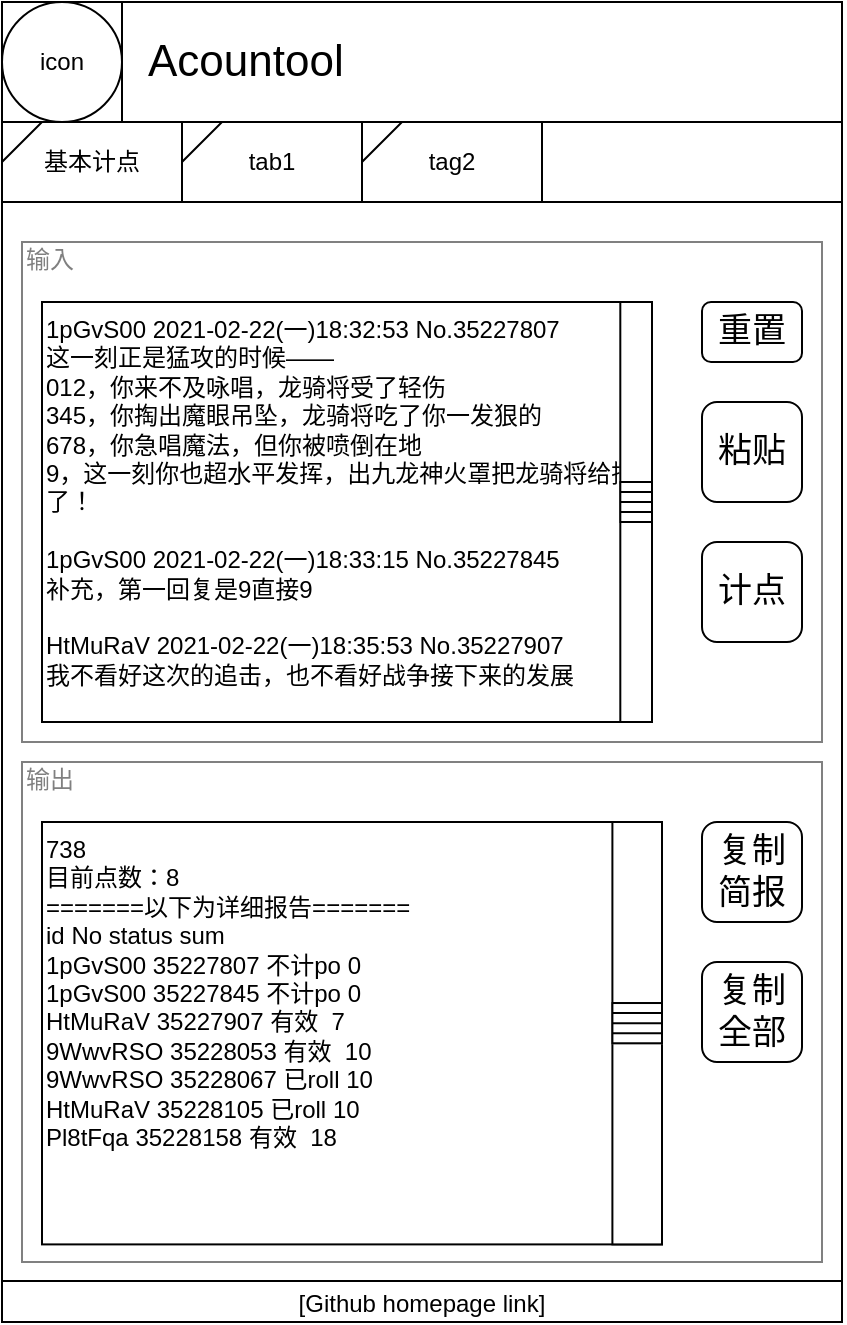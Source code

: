 <mxfile version="13.2.2" type="device" pages="2"><diagram id="1tYtXd6VgDwOsL3xIWi9" name="v2"><mxGraphModel dx="1072" dy="792" grid="1" gridSize="10" guides="1" tooltips="1" connect="1" arrows="1" fold="1" page="1" pageScale="1" pageWidth="827" pageHeight="1169" math="0" shadow="0"><root><mxCell id="C2sHFtdLwFELnyBVOlxI-0"/><mxCell id="C2sHFtdLwFELnyBVOlxI-1" style="" parent="C2sHFtdLwFELnyBVOlxI-0"/><mxCell id="aeHBT6tcuGYUK8Wo6qIY-0" value="" style="rounded=0;whiteSpace=wrap;html=1;fillColor=none;" parent="C2sHFtdLwFELnyBVOlxI-1" vertex="1"><mxGeometry x="40" y="40" width="420" height="660" as="geometry"/></mxCell><mxCell id="aeHBT6tcuGYUK8Wo6qIY-1" value="&lt;span style=&quot;font-size: 22px&quot;&gt;&amp;nbsp; Acountool&lt;/span&gt;" style="rounded=0;whiteSpace=wrap;html=1;align=left;" parent="C2sHFtdLwFELnyBVOlxI-1" vertex="1"><mxGeometry x="100" y="40" width="360" height="60" as="geometry"/></mxCell><mxCell id="aeHBT6tcuGYUK8Wo6qIY-2" value="" style="rounded=0;whiteSpace=wrap;html=1;" parent="C2sHFtdLwFELnyBVOlxI-1" vertex="1"><mxGeometry x="40" y="100" width="420" height="40" as="geometry"/></mxCell><mxCell id="aeHBT6tcuGYUK8Wo6qIY-3" value="基本计点" style="shape=card;whiteSpace=wrap;html=1;size=20;direction=east;" parent="C2sHFtdLwFELnyBVOlxI-1" vertex="1"><mxGeometry x="40" y="100" width="90" height="40" as="geometry"/></mxCell><mxCell id="aeHBT6tcuGYUK8Wo6qIY-4" value="tab1" style="shape=card;whiteSpace=wrap;html=1;size=20;direction=east;" parent="C2sHFtdLwFELnyBVOlxI-1" vertex="1"><mxGeometry x="130" y="100" width="90" height="40" as="geometry"/></mxCell><mxCell id="aeHBT6tcuGYUK8Wo6qIY-5" value="tag2" style="shape=card;whiteSpace=wrap;html=1;size=20;direction=east;" parent="C2sHFtdLwFELnyBVOlxI-1" vertex="1"><mxGeometry x="220" y="100" width="90" height="40" as="geometry"/></mxCell><mxCell id="aeHBT6tcuGYUK8Wo6qIY-6" value="粘贴" style="rounded=1;whiteSpace=wrap;html=1;fontSize=17;" parent="C2sHFtdLwFELnyBVOlxI-1" vertex="1"><mxGeometry x="390" y="240" width="50" height="50" as="geometry"/></mxCell><mxCell id="aeHBT6tcuGYUK8Wo6qIY-7" value="复制简报" style="rounded=1;whiteSpace=wrap;html=1;fontSize=17;" parent="C2sHFtdLwFELnyBVOlxI-1" vertex="1"><mxGeometry x="390" y="450" width="50" height="50" as="geometry"/></mxCell><mxCell id="aeHBT6tcuGYUK8Wo6qIY-8" value="重置" style="rounded=1;whiteSpace=wrap;html=1;fontSize=17;" parent="C2sHFtdLwFELnyBVOlxI-1" vertex="1"><mxGeometry x="390" y="190" width="50" height="30" as="geometry"/></mxCell><mxCell id="aeHBT6tcuGYUK8Wo6qIY-9" value="计点" style="rounded=1;whiteSpace=wrap;html=1;fontSize=17;" parent="C2sHFtdLwFELnyBVOlxI-1" vertex="1"><mxGeometry x="390" y="310" width="50" height="50" as="geometry"/></mxCell><mxCell id="aeHBT6tcuGYUK8Wo6qIY-10" value="&lt;font style=&quot;font-size: 12px&quot;&gt;[Github homepage link]&lt;/font&gt;" style="text;html=1;strokeColor=none;fillColor=none;align=center;verticalAlign=middle;whiteSpace=wrap;rounded=0;fontSize=17;" parent="C2sHFtdLwFELnyBVOlxI-1" vertex="1"><mxGeometry x="40" y="680" width="420" height="20" as="geometry"/></mxCell><mxCell id="aeHBT6tcuGYUK8Wo6qIY-11" value="icon" style="ellipse;whiteSpace=wrap;html=1;aspect=fixed;align=center;" parent="C2sHFtdLwFELnyBVOlxI-1" vertex="1"><mxGeometry x="40" y="40" width="60" height="60" as="geometry"/></mxCell><mxCell id="aeHBT6tcuGYUK8Wo6qIY-12" value="" style="group" parent="C2sHFtdLwFELnyBVOlxI-1" vertex="1" connectable="0"><mxGeometry x="60" y="190" width="305" height="210" as="geometry"/></mxCell><mxCell id="aeHBT6tcuGYUK8Wo6qIY-13" value="&lt;div&gt;1pGvS00 2021-02-22(一)18:32:53 No.35227807&lt;/div&gt;&lt;div&gt;这一刻正是猛攻的时候——&lt;/div&gt;&lt;div&gt;012，你来不及咏唱，龙骑将受了轻伤&lt;/div&gt;&lt;div&gt;345，你掏出魔眼吊坠，龙骑将吃了你一发狠的&lt;/div&gt;&lt;div&gt;678，你急唱魔法，但你被喷倒在地&lt;/div&gt;&lt;div&gt;9，这一刻你也超水平发挥，出九龙神火罩把龙骑将给控了！&lt;/div&gt;&lt;div&gt;&lt;br&gt;&lt;/div&gt;&lt;div&gt;1pGvS00 2021-02-22(一)18:33:15 No.35227845&lt;/div&gt;&lt;div&gt;补充，第一回复是9直接9&lt;/div&gt;&lt;div&gt;&lt;br&gt;&lt;/div&gt;&lt;div&gt;HtMuRaV 2021-02-22(一)18:35:53 No.35227907&lt;/div&gt;&lt;div&gt;我不看好这次的追击，也不看好战争接下来的发展&lt;/div&gt;&lt;div&gt;&lt;br&gt;&lt;/div&gt;" style="rounded=0;whiteSpace=wrap;html=1;align=left;verticalAlign=top;" parent="aeHBT6tcuGYUK8Wo6qIY-12" vertex="1"><mxGeometry width="305" height="210" as="geometry"/></mxCell><mxCell id="aeHBT6tcuGYUK8Wo6qIY-14" value="" style="group" parent="aeHBT6tcuGYUK8Wo6qIY-12" vertex="1" connectable="0"><mxGeometry x="289.156" width="15.844" height="210" as="geometry"/></mxCell><mxCell id="aeHBT6tcuGYUK8Wo6qIY-15" value="" style="rounded=0;whiteSpace=wrap;html=1;" parent="aeHBT6tcuGYUK8Wo6qIY-14" vertex="1"><mxGeometry width="15.844" height="210" as="geometry"/></mxCell><mxCell id="aeHBT6tcuGYUK8Wo6qIY-16" value="" style="group;fillColor=#f5f5f5;strokeColor=#969696;fontColor=#333333;" parent="aeHBT6tcuGYUK8Wo6qIY-14" vertex="1" connectable="0"><mxGeometry y="90.0" width="15.844" height="20.0" as="geometry"/></mxCell><mxCell id="aeHBT6tcuGYUK8Wo6qIY-17" value="" style="rounded=0;whiteSpace=wrap;html=1;" parent="aeHBT6tcuGYUK8Wo6qIY-16" vertex="1"><mxGeometry width="15.844" height="20.0" as="geometry"/></mxCell><mxCell id="aeHBT6tcuGYUK8Wo6qIY-18" value="" style="endArrow=none;html=1;entryX=1;entryY=0.25;entryDx=0;entryDy=0;exitX=0;exitY=0.25;exitDx=0;exitDy=0;" parent="aeHBT6tcuGYUK8Wo6qIY-16" source="aeHBT6tcuGYUK8Wo6qIY-17" target="aeHBT6tcuGYUK8Wo6qIY-17" edge="1"><mxGeometry width="50" height="50" relative="1" as="geometry"><mxPoint x="-301.039" y="540.0" as="sourcePoint"/><mxPoint x="-261.429" y="490.0" as="targetPoint"/></mxGeometry></mxCell><mxCell id="aeHBT6tcuGYUK8Wo6qIY-19" value="" style="endArrow=none;html=1;entryX=1;entryY=0.25;entryDx=0;entryDy=0;exitX=0;exitY=0.25;exitDx=0;exitDy=0;" parent="aeHBT6tcuGYUK8Wo6qIY-16" edge="1"><mxGeometry width="50" height="50" relative="1" as="geometry"><mxPoint y="10.0" as="sourcePoint"/><mxPoint x="15.844" y="10.0" as="targetPoint"/></mxGeometry></mxCell><mxCell id="aeHBT6tcuGYUK8Wo6qIY-20" value="" style="endArrow=none;html=1;entryX=1;entryY=0.75;entryDx=0;entryDy=0;exitX=0;exitY=0.75;exitDx=0;exitDy=0;" parent="aeHBT6tcuGYUK8Wo6qIY-16" source="aeHBT6tcuGYUK8Wo6qIY-17" target="aeHBT6tcuGYUK8Wo6qIY-17" edge="1"><mxGeometry width="50" height="50" relative="1" as="geometry"><mxPoint y="10.0" as="sourcePoint"/><mxPoint x="15.844" y="10.0" as="targetPoint"/></mxGeometry></mxCell><mxCell id="aeHBT6tcuGYUK8Wo6qIY-21" value="" style="endArrow=none;html=1;" parent="C2sHFtdLwFELnyBVOlxI-1" edge="1"><mxGeometry width="50" height="50" relative="1" as="geometry"><mxPoint x="40" y="679.52" as="sourcePoint"/><mxPoint x="460" y="679.52" as="targetPoint"/></mxGeometry></mxCell><mxCell id="aeHBT6tcuGYUK8Wo6qIY-22" value="复制全部" style="rounded=1;whiteSpace=wrap;html=1;fontSize=17;" parent="C2sHFtdLwFELnyBVOlxI-1" vertex="1"><mxGeometry x="390" y="520" width="50" height="50" as="geometry"/></mxCell><mxCell id="aeHBT6tcuGYUK8Wo6qIY-23" value="" style="group" parent="C2sHFtdLwFELnyBVOlxI-1" vertex="1" connectable="0"><mxGeometry x="60" y="450" width="390" height="220" as="geometry"/></mxCell><mxCell id="aeHBT6tcuGYUK8Wo6qIY-24" value="&lt;div&gt;738&lt;/div&gt;&lt;div&gt;目前点数：8&lt;/div&gt;&lt;div&gt;=======以下为详细报告=======&lt;/div&gt;&lt;div&gt;id&lt;span&gt;&#9;&lt;/span&gt;No&lt;span&gt;&#9;&lt;/span&gt;status&lt;span&gt;&#9;&lt;/span&gt;sum&lt;/div&gt;&lt;div&gt;1pGvS00&lt;span&gt;&#9;&lt;/span&gt;35227807&lt;span&gt;&#9;&lt;/span&gt;不计po&lt;span&gt;&#9;&lt;/span&gt;0&lt;/div&gt;&lt;div&gt;1pGvS00&lt;span&gt;&#9;&lt;/span&gt;35227845&lt;span&gt;&#9;&lt;/span&gt;不计po&lt;span&gt;&#9;&lt;/span&gt;0&lt;/div&gt;&lt;div&gt;HtMuRaV&lt;span&gt;&#9;&lt;/span&gt;35227907&lt;span&gt;&#9;&lt;/span&gt;有效&amp;nbsp; &lt;span&gt;&#9;&lt;/span&gt;7&lt;/div&gt;&lt;div&gt;9WwvRSO&lt;span&gt;&#9;&lt;/span&gt;35228053&lt;span&gt;&#9;&lt;/span&gt;有效&amp;nbsp; &lt;span&gt;&#9;&lt;/span&gt;10&lt;/div&gt;&lt;div&gt;9WwvRSO&lt;span&gt;&#9;&lt;/span&gt;35228067&lt;span&gt;&#9;&lt;/span&gt;已roll&lt;span&gt;&#9;&lt;/span&gt;10&lt;/div&gt;&lt;div&gt;HtMuRaV&lt;span&gt;&#9;&lt;/span&gt;35228105&lt;span&gt;&#9;&lt;/span&gt;已roll&lt;span&gt;&#9;&lt;/span&gt;10&lt;/div&gt;&lt;div&gt;Pl8tFqa&lt;span&gt;&#9;&lt;/span&gt;35228158&lt;span&gt;&#9;&lt;/span&gt;有效&amp;nbsp; &lt;span&gt;&#9;&lt;/span&gt;18&lt;/div&gt;" style="rounded=0;whiteSpace=wrap;html=1;align=left;verticalAlign=top;" parent="aeHBT6tcuGYUK8Wo6qIY-23" vertex="1"><mxGeometry width="310" height="211.2" as="geometry"/></mxCell><mxCell id="aeHBT6tcuGYUK8Wo6qIY-25" value="" style="group" parent="aeHBT6tcuGYUK8Wo6qIY-23" vertex="1" connectable="0"><mxGeometry x="285.2" width="24.8" height="211.2" as="geometry"/></mxCell><mxCell id="aeHBT6tcuGYUK8Wo6qIY-26" value="" style="rounded=0;whiteSpace=wrap;html=1;" parent="aeHBT6tcuGYUK8Wo6qIY-25" vertex="1"><mxGeometry width="24.8" height="211.2" as="geometry"/></mxCell><mxCell id="aeHBT6tcuGYUK8Wo6qIY-27" value="" style="group;fillColor=#f5f5f5;strokeColor=#969696;fontColor=#333333;" parent="aeHBT6tcuGYUK8Wo6qIY-25" vertex="1" connectable="0"><mxGeometry y="90.514" width="24.8" height="20.114" as="geometry"/></mxCell><mxCell id="aeHBT6tcuGYUK8Wo6qIY-28" value="" style="rounded=0;whiteSpace=wrap;html=1;" parent="aeHBT6tcuGYUK8Wo6qIY-27" vertex="1"><mxGeometry width="24.8" height="20.114" as="geometry"/></mxCell><mxCell id="aeHBT6tcuGYUK8Wo6qIY-29" value="" style="endArrow=none;html=1;entryX=1;entryY=0.25;entryDx=0;entryDy=0;exitX=0;exitY=0.25;exitDx=0;exitDy=0;" parent="aeHBT6tcuGYUK8Wo6qIY-27" source="aeHBT6tcuGYUK8Wo6qIY-28" target="aeHBT6tcuGYUK8Wo6qIY-28" edge="1"><mxGeometry width="50" height="50" relative="1" as="geometry"><mxPoint x="-471.2" y="543.086" as="sourcePoint"/><mxPoint x="-409.2" y="492.8" as="targetPoint"/></mxGeometry></mxCell><mxCell id="aeHBT6tcuGYUK8Wo6qIY-30" value="" style="endArrow=none;html=1;entryX=1;entryY=0.25;entryDx=0;entryDy=0;exitX=0;exitY=0.25;exitDx=0;exitDy=0;" parent="aeHBT6tcuGYUK8Wo6qIY-27" edge="1"><mxGeometry width="50" height="50" relative="1" as="geometry"><mxPoint y="10.057" as="sourcePoint"/><mxPoint x="24.8" y="10.057" as="targetPoint"/></mxGeometry></mxCell><mxCell id="aeHBT6tcuGYUK8Wo6qIY-31" value="" style="endArrow=none;html=1;entryX=1;entryY=0.75;entryDx=0;entryDy=0;exitX=0;exitY=0.75;exitDx=0;exitDy=0;" parent="aeHBT6tcuGYUK8Wo6qIY-27" source="aeHBT6tcuGYUK8Wo6qIY-28" target="aeHBT6tcuGYUK8Wo6qIY-28" edge="1"><mxGeometry width="50" height="50" relative="1" as="geometry"><mxPoint y="10.057" as="sourcePoint"/><mxPoint x="24.8" y="10.057" as="targetPoint"/></mxGeometry></mxCell><mxCell id="aeHBT6tcuGYUK8Wo6qIY-34" value="" style="rounded=0;whiteSpace=wrap;html=1;fillColor=none;align=center;strokeColor=#808080;" parent="C2sHFtdLwFELnyBVOlxI-1" vertex="1"><mxGeometry x="50" y="160" width="400" height="250" as="geometry"/></mxCell><mxCell id="aeHBT6tcuGYUK8Wo6qIY-32" value="" style="rounded=0;whiteSpace=wrap;html=1;fillColor=none;align=center;strokeColor=#808080;" parent="C2sHFtdLwFELnyBVOlxI-1" vertex="1"><mxGeometry x="50" y="420" width="400" height="250" as="geometry"/></mxCell><mxCell id="TK0wJzaT4CsowEk8LZdT-2" value="输入" style="text;html=1;strokeColor=none;fillColor=none;align=left;verticalAlign=middle;whiteSpace=wrap;rounded=0;fontColor=#808080;" parent="C2sHFtdLwFELnyBVOlxI-1" vertex="1"><mxGeometry x="50" y="160.0" width="40" height="17.6" as="geometry"/></mxCell><mxCell id="TK0wJzaT4CsowEk8LZdT-13" value="输出" style="text;html=1;strokeColor=none;fillColor=none;align=left;verticalAlign=middle;whiteSpace=wrap;rounded=0;fontColor=#808080;" parent="C2sHFtdLwFELnyBVOlxI-1" vertex="1"><mxGeometry x="50" y="420" width="40" height="17.6" as="geometry"/></mxCell></root></mxGraphModel></diagram><diagram id="x1SrdKNL3hhGMb-O3-JB" name="v1"><mxGraphModel dx="1072" dy="792" grid="1" gridSize="10" guides="1" tooltips="1" connect="1" arrows="1" fold="1" page="1" pageScale="1" pageWidth="827" pageHeight="1169" math="0" shadow="0"><root><mxCell id="0"/><mxCell id="1" parent="0"/><mxCell id="dHVb5cF409-bjIzSbgs7-1" value="" style="rounded=0;whiteSpace=wrap;html=1;" parent="1" vertex="1"><mxGeometry x="40" y="40" width="420" height="660" as="geometry"/></mxCell><mxCell id="dHVb5cF409-bjIzSbgs7-2" value="&lt;span style=&quot;font-size: 22px&quot;&gt;Acountool&lt;/span&gt;" style="rounded=0;whiteSpace=wrap;html=1;align=left;" parent="1" vertex="1"><mxGeometry x="100" y="40" width="360" height="60" as="geometry"/></mxCell><mxCell id="dHVb5cF409-bjIzSbgs7-3" value="" style="rounded=0;whiteSpace=wrap;html=1;" parent="1" vertex="1"><mxGeometry x="40" y="100" width="420" height="40" as="geometry"/></mxCell><mxCell id="dHVb5cF409-bjIzSbgs7-5" value="基本计点" style="shape=card;whiteSpace=wrap;html=1;size=28;direction=east;" parent="1" vertex="1"><mxGeometry x="40" y="100" width="90" height="40" as="geometry"/></mxCell><mxCell id="dHVb5cF409-bjIzSbgs7-6" value="tab1" style="shape=card;whiteSpace=wrap;html=1;size=24;direction=east;" parent="1" vertex="1"><mxGeometry x="130" y="100" width="90" height="40" as="geometry"/></mxCell><mxCell id="dHVb5cF409-bjIzSbgs7-7" value="tag2" style="shape=card;whiteSpace=wrap;html=1;size=26;direction=east;" parent="1" vertex="1"><mxGeometry x="220" y="100" width="90" height="40" as="geometry"/></mxCell><mxCell id="dHVb5cF409-bjIzSbgs7-8" value="粘贴" style="rounded=1;whiteSpace=wrap;html=1;fontSize=17;" parent="1" vertex="1"><mxGeometry x="320" y="150" width="120" height="60" as="geometry"/></mxCell><mxCell id="dHVb5cF409-bjIzSbgs7-10" value="文本输入框" style="rounded=0;whiteSpace=wrap;html=1;align=left;verticalAlign=top;" parent="1" vertex="1"><mxGeometry x="55" y="380" width="385" height="280" as="geometry"/></mxCell><mxCell id="dHVb5cF409-bjIzSbgs7-12" value="报告框" style="rounded=0;whiteSpace=wrap;html=1;align=left;verticalAlign=top;" parent="1" vertex="1"><mxGeometry x="55" y="150" width="250" height="210" as="geometry"/></mxCell><mxCell id="dHVb5cF409-bjIzSbgs7-21" value="复制简报" style="rounded=1;whiteSpace=wrap;html=1;fontSize=17;" parent="1" vertex="1"><mxGeometry x="320" y="290" width="120" height="30" as="geometry"/></mxCell><mxCell id="dHVb5cF409-bjIzSbgs7-22" value="" style="group" parent="1" vertex="1" connectable="0"><mxGeometry x="285" y="150" width="20" height="210" as="geometry"/></mxCell><mxCell id="dHVb5cF409-bjIzSbgs7-15" value="" style="rounded=0;whiteSpace=wrap;html=1;" parent="dHVb5cF409-bjIzSbgs7-22" vertex="1"><mxGeometry width="20" height="210" as="geometry"/></mxCell><mxCell id="dHVb5cF409-bjIzSbgs7-20" value="" style="group;fillColor=#f5f5f5;strokeColor=#969696;fontColor=#333333;" parent="dHVb5cF409-bjIzSbgs7-22" vertex="1" connectable="0"><mxGeometry y="90" width="20" height="20" as="geometry"/></mxCell><mxCell id="dHVb5cF409-bjIzSbgs7-16" value="" style="rounded=0;whiteSpace=wrap;html=1;" parent="dHVb5cF409-bjIzSbgs7-20" vertex="1"><mxGeometry width="20" height="20" as="geometry"/></mxCell><mxCell id="dHVb5cF409-bjIzSbgs7-17" value="" style="endArrow=none;html=1;entryX=1;entryY=0.25;entryDx=0;entryDy=0;exitX=0;exitY=0.25;exitDx=0;exitDy=0;" parent="dHVb5cF409-bjIzSbgs7-20" source="dHVb5cF409-bjIzSbgs7-16" target="dHVb5cF409-bjIzSbgs7-16" edge="1"><mxGeometry width="50" height="50" relative="1" as="geometry"><mxPoint x="-380" y="540" as="sourcePoint"/><mxPoint x="-330" y="490" as="targetPoint"/></mxGeometry></mxCell><mxCell id="dHVb5cF409-bjIzSbgs7-18" value="" style="endArrow=none;html=1;entryX=1;entryY=0.25;entryDx=0;entryDy=0;exitX=0;exitY=0.25;exitDx=0;exitDy=0;" parent="dHVb5cF409-bjIzSbgs7-20" edge="1"><mxGeometry width="50" height="50" relative="1" as="geometry"><mxPoint y="10" as="sourcePoint"/><mxPoint x="20" y="10" as="targetPoint"/></mxGeometry></mxCell><mxCell id="dHVb5cF409-bjIzSbgs7-19" value="" style="endArrow=none;html=1;entryX=1;entryY=0.75;entryDx=0;entryDy=0;exitX=0;exitY=0.75;exitDx=0;exitDy=0;" parent="dHVb5cF409-bjIzSbgs7-20" source="dHVb5cF409-bjIzSbgs7-16" target="dHVb5cF409-bjIzSbgs7-16" edge="1"><mxGeometry width="50" height="50" relative="1" as="geometry"><mxPoint y="10" as="sourcePoint"/><mxPoint x="20" y="10" as="targetPoint"/></mxGeometry></mxCell><mxCell id="dHVb5cF409-bjIzSbgs7-23" value="" style="group" parent="1" vertex="1" connectable="0"><mxGeometry x="420" y="380" width="20" height="280" as="geometry"/></mxCell><mxCell id="dHVb5cF409-bjIzSbgs7-24" value="" style="rounded=0;whiteSpace=wrap;html=1;" parent="dHVb5cF409-bjIzSbgs7-23" vertex="1"><mxGeometry width="20" height="280" as="geometry"/></mxCell><mxCell id="dHVb5cF409-bjIzSbgs7-25" value="" style="group;fillColor=#f5f5f5;strokeColor=#969696;fontColor=#333333;" parent="dHVb5cF409-bjIzSbgs7-23" vertex="1" connectable="0"><mxGeometry y="120" width="20" height="26.667" as="geometry"/></mxCell><mxCell id="dHVb5cF409-bjIzSbgs7-26" value="" style="rounded=0;whiteSpace=wrap;html=1;" parent="dHVb5cF409-bjIzSbgs7-25" vertex="1"><mxGeometry width="20" height="26.667" as="geometry"/></mxCell><mxCell id="dHVb5cF409-bjIzSbgs7-27" value="" style="endArrow=none;html=1;entryX=1;entryY=0.25;entryDx=0;entryDy=0;exitX=0;exitY=0.25;exitDx=0;exitDy=0;" parent="dHVb5cF409-bjIzSbgs7-25" source="dHVb5cF409-bjIzSbgs7-26" target="dHVb5cF409-bjIzSbgs7-26" edge="1"><mxGeometry width="50" height="50" relative="1" as="geometry"><mxPoint x="-380" y="720" as="sourcePoint"/><mxPoint x="-330" y="653.333" as="targetPoint"/></mxGeometry></mxCell><mxCell id="dHVb5cF409-bjIzSbgs7-28" value="" style="endArrow=none;html=1;entryX=1;entryY=0.25;entryDx=0;entryDy=0;exitX=0;exitY=0.25;exitDx=0;exitDy=0;" parent="dHVb5cF409-bjIzSbgs7-25" edge="1"><mxGeometry width="50" height="50" relative="1" as="geometry"><mxPoint y="13.333" as="sourcePoint"/><mxPoint x="20" y="13.333" as="targetPoint"/></mxGeometry></mxCell><mxCell id="dHVb5cF409-bjIzSbgs7-29" value="" style="endArrow=none;html=1;entryX=1;entryY=0.75;entryDx=0;entryDy=0;exitX=0;exitY=0.75;exitDx=0;exitDy=0;" parent="dHVb5cF409-bjIzSbgs7-25" source="dHVb5cF409-bjIzSbgs7-26" target="dHVb5cF409-bjIzSbgs7-26" edge="1"><mxGeometry width="50" height="50" relative="1" as="geometry"><mxPoint y="13.333" as="sourcePoint"/><mxPoint x="20" y="13.333" as="targetPoint"/></mxGeometry></mxCell><mxCell id="dHVb5cF409-bjIzSbgs7-30" value="重置" style="rounded=1;whiteSpace=wrap;html=1;fontSize=17;" parent="1" vertex="1"><mxGeometry x="320" y="330" width="120" height="30" as="geometry"/></mxCell><mxCell id="dHVb5cF409-bjIzSbgs7-31" value="计点！" style="rounded=1;whiteSpace=wrap;html=1;fontSize=17;" parent="1" vertex="1"><mxGeometry x="320" y="220" width="120" height="60" as="geometry"/></mxCell><mxCell id="dHVb5cF409-bjIzSbgs7-32" value="&lt;font style=&quot;font-size: 12px&quot;&gt;Copyright&lt;/font&gt;" style="text;html=1;strokeColor=none;fillColor=none;align=center;verticalAlign=middle;whiteSpace=wrap;rounded=0;fontSize=17;" parent="1" vertex="1"><mxGeometry x="55" y="670" width="385" height="20" as="geometry"/></mxCell><mxCell id="JTyPV9AkCwqN-aDo9nbU-1" value="icon" style="ellipse;whiteSpace=wrap;html=1;aspect=fixed;align=center;" parent="1" vertex="1"><mxGeometry x="40" y="40" width="60" height="60" as="geometry"/></mxCell></root></mxGraphModel></diagram></mxfile>